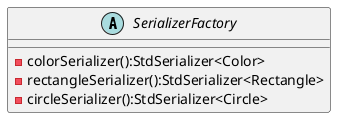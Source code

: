 @startuml
left to right direction

abstract class SerializerFactory{
    -colorSerializer():StdSerializer<Color>
    -rectangleSerializer():StdSerializer<Rectangle>
    -circleSerializer():StdSerializer<Circle>
}

@enduml